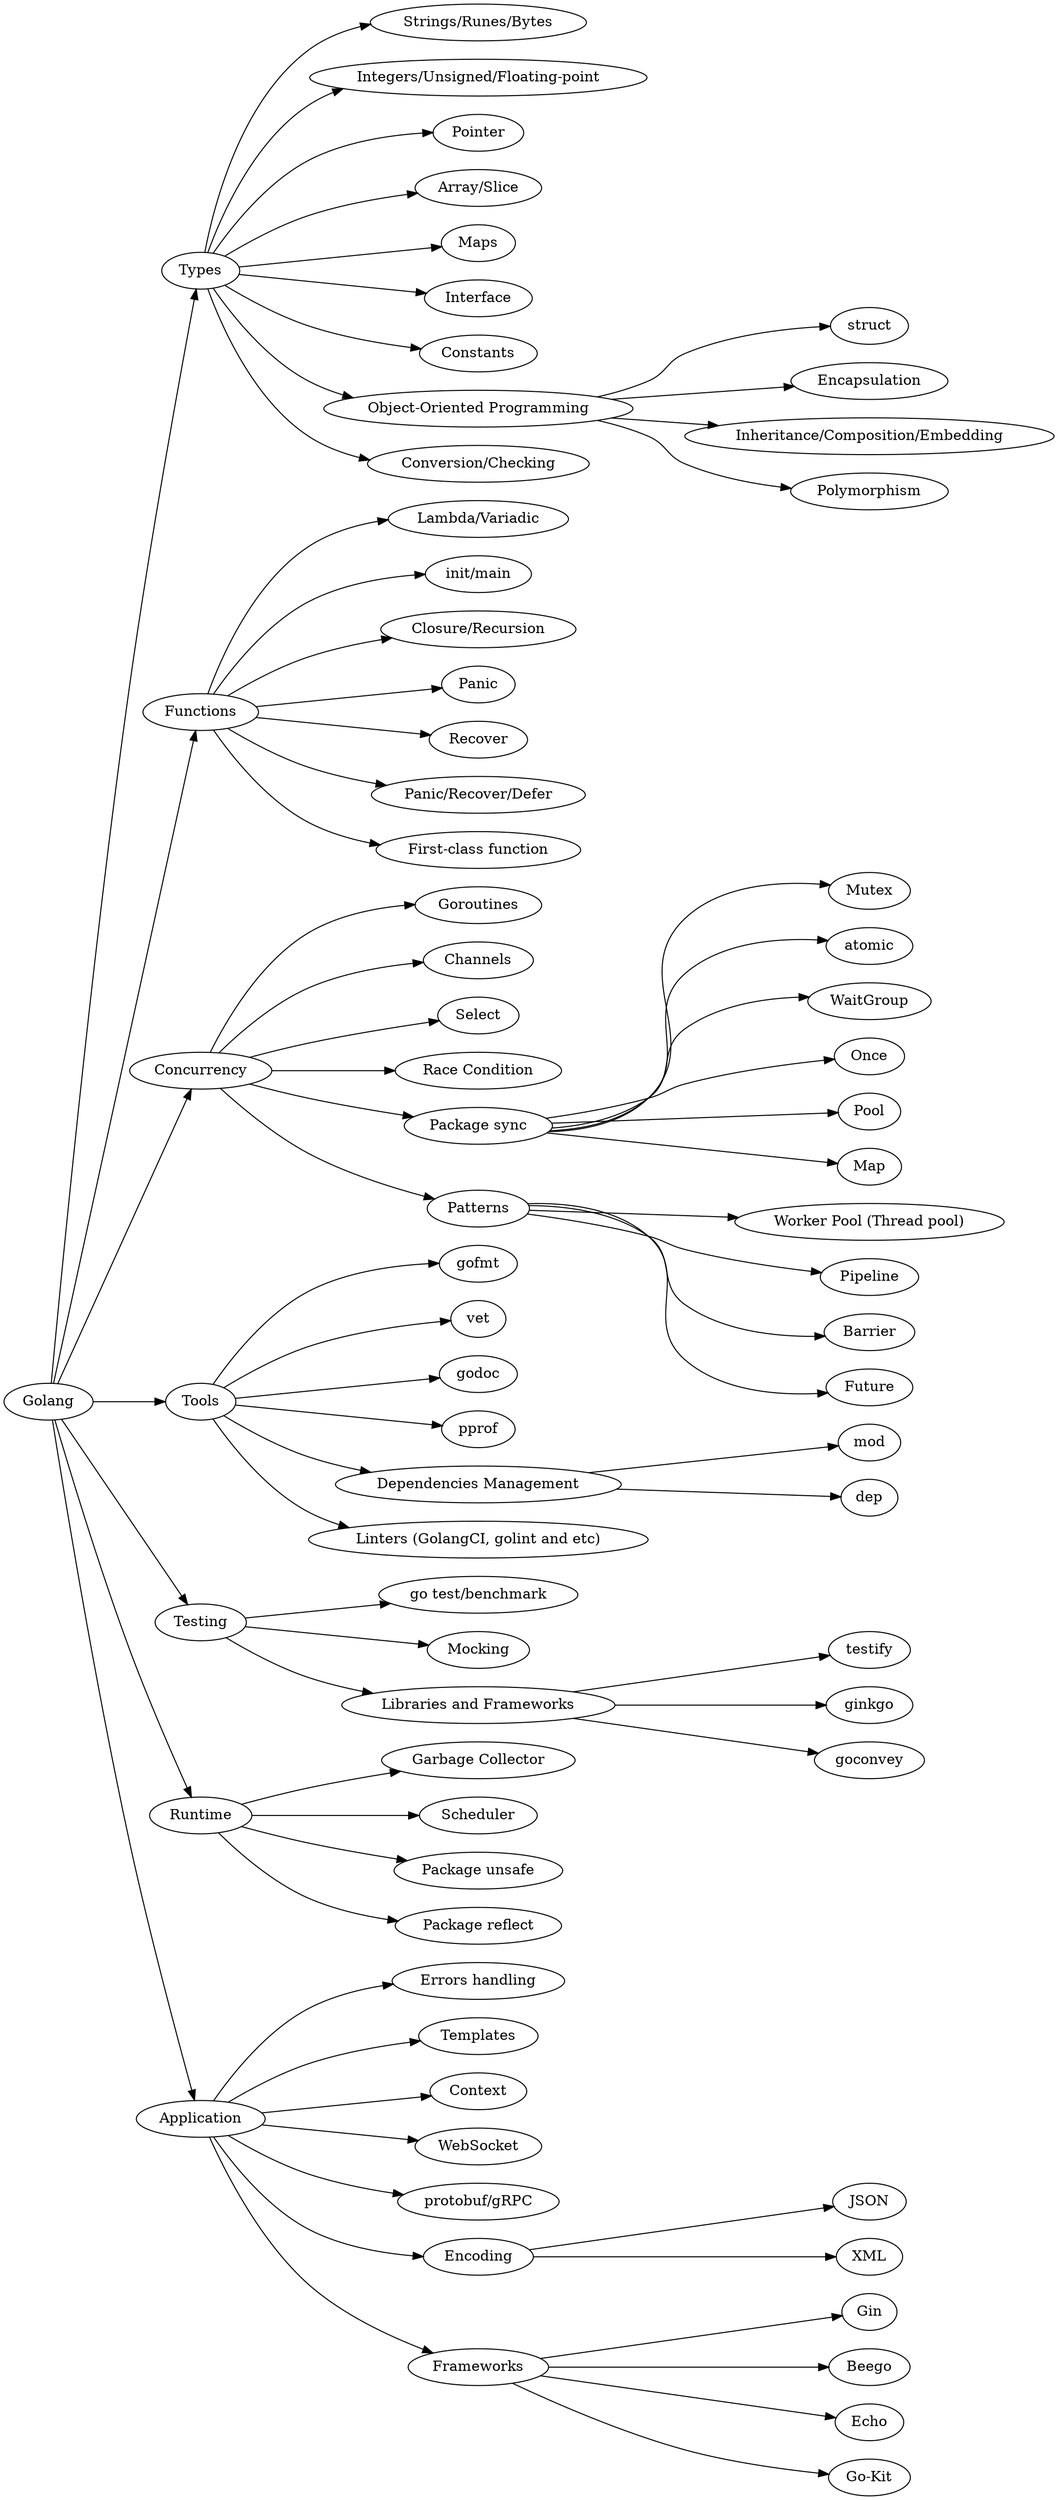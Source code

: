 digraph roadmap {
	rankdir=LR;
	go->go_types;	
	go->go_function;	
	go->go_concurrency;	
	go->go_tools;	
	go->go_testing;	
	go->go_runtime;	
	go->go_app;	
	go_types->go_types_text;	
	go_types->go_types_numbers;	
	go_types->go_types_pointer;	
	go_types->go_types_array;	
	go_types->go_types_maps;	
	go_types->go_types_interface;	
	go_types->go_types_constants;	
	go_types->go_types_oop;	
	go_types->go_types_conversion;	
	go_types_oop->go_types_oop_struct;	
	go_types_oop->go_types_oop_encapsulation;	
	go_types_oop->go_types_oop_inheritance;	
	go_types_oop->go_types_oop_polymorphism;	
	go_function->go_function_types;	
	go_function->go_function_special;	
	go_function->go_function_closure;	
	go_function->go_function_panic;	
	go_function->go_function_recover;	
	go_function->go_function_behavior;	
	go_function->go_function_firstclass;	
	go_concurrency->go_concurrency_goroutine;	
	go_concurrency->go_concurrency_channels;	
	go_concurrency->go_concurrency_select;	
	go_concurrency->go_concurrency_race;	
	go_concurrency->go_concurrency_sync;	
	go_concurrency->go_concurrency_patterns;	
	go_concurrency_sync->go_concurrency_sync_mutex;	
	go_concurrency_sync->go_concurrency_sync_atomic;	
	go_concurrency_sync->go_concurrency_sync_waitgroup;	
	go_concurrency_sync->go_concurrency_sync_once;	
	go_concurrency_sync->go_concurrency_sync_pool;	
	go_concurrency_sync->go_concurrency_sync_map;	
	go_concurrency_patterns->go_concurrency_patterns_workerpool;	
	go_concurrency_patterns->go_concurrency_patterns_pipeline;	
	go_concurrency_patterns->go_concurrency_patterns_barrier;	
	go_concurrency_patterns->go_concurrency_patterns_future;	
	go_tools->go_tool_fmt;	
	go_tools->go_tool_vet;	
	go_tools->go_tool_doc;	
	go_tools->go_tool_pprof;	
	go_tools->go_tool_dependencies;	
	go_tools->go_tool_linters;	
	go_tool_dependencies->go_tool_dependencies_mod;	
	go_tool_dependencies->go_tool_dependencies_dep;	
	go_runtime->go_runtime_gc;	
	go_runtime->go_runtime_scheduler;	
	go_runtime->go_runtime_unsafe;	
	go_runtime->go_runtime_reflect;	
	go_app->go_app_errors;	
	go_app->go_app_templates;	
	go_app->go_app_context;	
	go_app->go_app_websocket;	
	go_app->go_app_grpc;	
	go_app->go_app_encoding;	
	go_app->go_app_frameworks;	
	go_app_encoding->go_app_encoding_json;	
	go_app_encoding->go_app_encoding_xml;	
	go_app_frameworks->go_app_frameworks_gin;	
	go_app_frameworks->go_app_frameworks_beego;	
	go_app_frameworks->go_app_frameworks_echo;	
	go_app_frameworks->go_app_frameworks_gokit;	
	go_testing->go_testing_test;	
	go_testing->go_testing_mocking;	
	go_testing->go_testing_libraries;	
	go_testing_libraries->go_testing_libraries_testify;	
	go_testing_libraries->go_testing_libraries_ginkgo;	
	go_testing_libraries->go_testing_libraries_goconvey;	
	go [ label="Golang" ];
	go_types [ label="Types" ];
	go_function [ label="Functions" ];
	go_concurrency [ label="Concurrency" ];
	go_tools [ label="Tools" ];
	go_testing [ label="Testing" ];
	go_runtime [ label="Runtime" ];
	go_app [ label="Application" ];
	go_types_text [ label="Strings/Runes/Bytes" ];
	go_types_numbers [ label="Integers/Unsigned/Floating-point" ];
	go_types_pointer [ label="Pointer" ];
	go_types_array [ label="Array/Slice" ];
	go_types_maps [ label="Maps" ];
	go_types_interface [ label="Interface" ];
	go_types_constants [ label="Constants" ];
	go_types_oop [ label="Object-Oriented Programming" ];
	go_types_conversion [ label="Conversion/Checking" ];
	go_types_oop_struct [ label="struct" ];
	go_types_oop_encapsulation [ label="Encapsulation" ];
	go_types_oop_inheritance [ label="Inheritance/Composition/Embedding" ];
	go_types_oop_polymorphism [ label="Polymorphism" ];
	go_function_types [ label="Lambda/Variadic" ];
	go_function_special [ label="init/main" ];
	go_function_closure [ label="Closure/Recursion" ];
	go_function_panic [ label="Panic" ];
	go_function_recover [ label="Recover" ];
	go_function_behavior [ label="Panic/Recover/Defer" ];
	go_function_firstclass [ label="First-class function" ];
	go_concurrency_goroutine [ label="Goroutines" ];
	go_concurrency_channels [ label="Channels" ];
	go_concurrency_select [ label="Select" ];
	go_concurrency_race [ label="Race Condition" ];
	go_concurrency_sync [ label="Package sync" ];
	go_concurrency_patterns [ label="Patterns" ];
	go_concurrency_sync_mutex [ label="Mutex" ];
	go_concurrency_sync_atomic [ label="atomic" ];
	go_concurrency_sync_waitgroup [ label="WaitGroup" ];
	go_concurrency_sync_once [ label="Once" ];
	go_concurrency_sync_pool [ label="Pool" ];
	go_concurrency_sync_map [ label="Map" ];
	go_concurrency_patterns_workerpool [ label="Worker Pool (Thread pool)" ];
	go_concurrency_patterns_pipeline [ label="Pipeline" ];
	go_concurrency_patterns_barrier [ label="Barrier" ];
	go_concurrency_patterns_future [ label="Future" ];
	go_tool_fmt [ label="gofmt" ];
	go_tool_vet [ label="vet" ];
	go_tool_doc [ label="godoc" ];
	go_tool_pprof [ label="pprof" ];
	go_tool_dependencies [ label="Dependencies Management" ];
	go_tool_linters [ label="Linters (GolangCI, golint and etc)" ];
	go_tool_dependencies_mod [ label="mod" ];
	go_tool_dependencies_dep [ label="dep" ];
	go_runtime_gc [ label="Garbage Collector" ];
	go_runtime_scheduler [ label="Scheduler" ];
	go_runtime_unsafe [ label="Package unsafe" ];
	go_runtime_reflect [ label="Package reflect" ];
	go_app_errors [ label="Errors handling" ];
	go_app_templates [ label="Templates" ];
	go_app_context [ label="Context" ];
	go_app_websocket [ label="WebSocket" ];
	go_app_grpc [ label="protobuf/gRPC" ];
	go_app_encoding [ label="Encoding" ];
	go_app_frameworks [ label="Frameworks" ];
	go_app_encoding_json [ label="JSON" ];
	go_app_encoding_xml [ label="XML" ];
	go_app_frameworks_gin [ label="Gin" ];
	go_app_frameworks_beego [ label="Beego" ];
	go_app_frameworks_echo [ label="Echo" ];
	go_app_frameworks_gokit [ label="Go-Kit" ];
	go_testing_test [ label="go test/benchmark" ];
	go_testing_mocking [ label="Mocking" ];
	go_testing_libraries [ label="Libraries and Frameworks" ];
	go_testing_libraries_testify [ label="testify" ];
	go_testing_libraries_ginkgo [ label="ginkgo" ];
	go_testing_libraries_goconvey [ label="goconvey" ];
}
